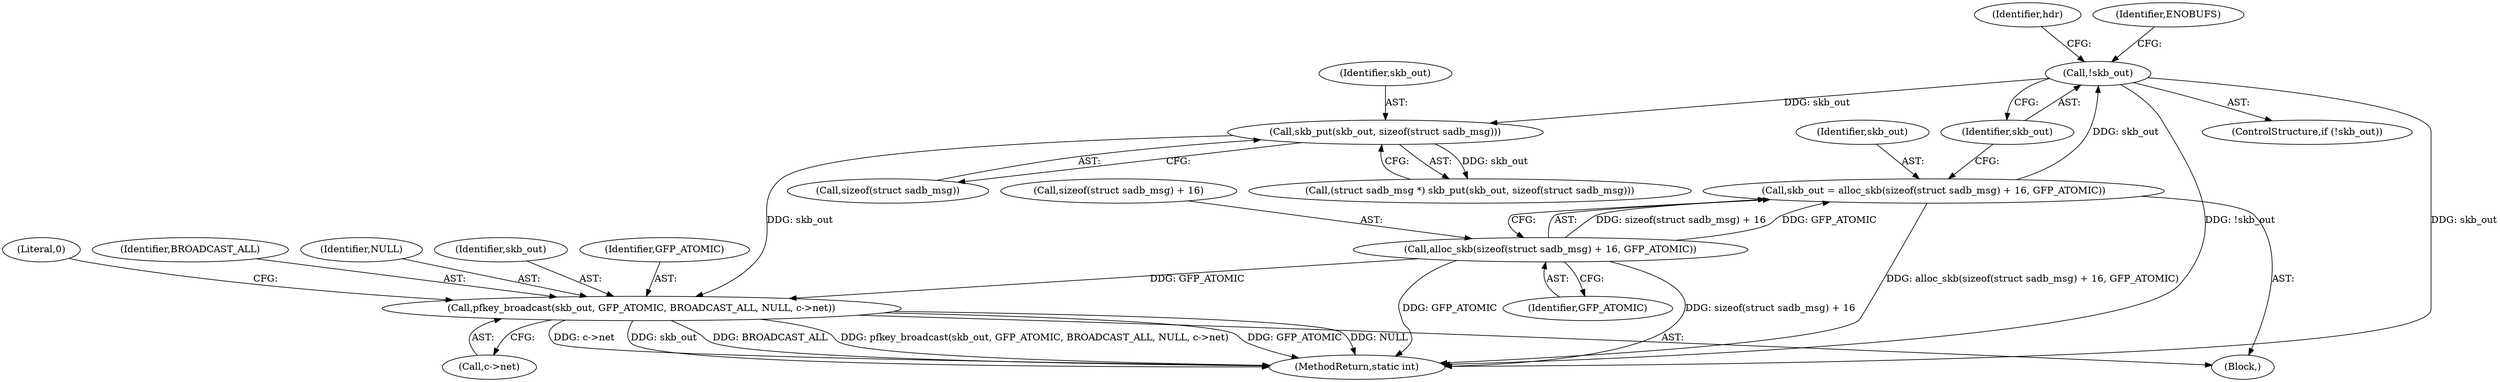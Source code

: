 digraph "0_linux_a5cc68f3d63306d0d288f31edfc2ae6ef8ecd887@pointer" {
"1000177" [label="(Call,pfkey_broadcast(skb_out, GFP_ATOMIC, BROADCAST_ALL, NULL, c->net))"];
"1000123" [label="(Call,skb_put(skb_out, sizeof(struct sadb_msg)))"];
"1000114" [label="(Call,!skb_out)"];
"1000105" [label="(Call,skb_out = alloc_skb(sizeof(struct sadb_msg) + 16, GFP_ATOMIC))"];
"1000107" [label="(Call,alloc_skb(sizeof(struct sadb_msg) + 16, GFP_ATOMIC))"];
"1000182" [label="(Call,c->net)"];
"1000186" [label="(Literal,0)"];
"1000177" [label="(Call,pfkey_broadcast(skb_out, GFP_ATOMIC, BROADCAST_ALL, NULL, c->net))"];
"1000180" [label="(Identifier,BROADCAST_ALL)"];
"1000181" [label="(Identifier,NULL)"];
"1000113" [label="(ControlStructure,if (!skb_out))"];
"1000120" [label="(Identifier,hdr)"];
"1000118" [label="(Identifier,ENOBUFS)"];
"1000108" [label="(Call,sizeof(struct sadb_msg) + 16)"];
"1000124" [label="(Identifier,skb_out)"];
"1000178" [label="(Identifier,skb_out)"];
"1000107" [label="(Call,alloc_skb(sizeof(struct sadb_msg) + 16, GFP_ATOMIC))"];
"1000187" [label="(MethodReturn,static int)"];
"1000125" [label="(Call,sizeof(struct sadb_msg))"];
"1000112" [label="(Identifier,GFP_ATOMIC)"];
"1000106" [label="(Identifier,skb_out)"];
"1000102" [label="(Block,)"];
"1000115" [label="(Identifier,skb_out)"];
"1000179" [label="(Identifier,GFP_ATOMIC)"];
"1000114" [label="(Call,!skb_out)"];
"1000105" [label="(Call,skb_out = alloc_skb(sizeof(struct sadb_msg) + 16, GFP_ATOMIC))"];
"1000121" [label="(Call,(struct sadb_msg *) skb_put(skb_out, sizeof(struct sadb_msg)))"];
"1000123" [label="(Call,skb_put(skb_out, sizeof(struct sadb_msg)))"];
"1000177" -> "1000102"  [label="AST: "];
"1000177" -> "1000182"  [label="CFG: "];
"1000178" -> "1000177"  [label="AST: "];
"1000179" -> "1000177"  [label="AST: "];
"1000180" -> "1000177"  [label="AST: "];
"1000181" -> "1000177"  [label="AST: "];
"1000182" -> "1000177"  [label="AST: "];
"1000186" -> "1000177"  [label="CFG: "];
"1000177" -> "1000187"  [label="DDG: GFP_ATOMIC"];
"1000177" -> "1000187"  [label="DDG: NULL"];
"1000177" -> "1000187"  [label="DDG: c->net"];
"1000177" -> "1000187"  [label="DDG: skb_out"];
"1000177" -> "1000187"  [label="DDG: BROADCAST_ALL"];
"1000177" -> "1000187"  [label="DDG: pfkey_broadcast(skb_out, GFP_ATOMIC, BROADCAST_ALL, NULL, c->net)"];
"1000123" -> "1000177"  [label="DDG: skb_out"];
"1000107" -> "1000177"  [label="DDG: GFP_ATOMIC"];
"1000123" -> "1000121"  [label="AST: "];
"1000123" -> "1000125"  [label="CFG: "];
"1000124" -> "1000123"  [label="AST: "];
"1000125" -> "1000123"  [label="AST: "];
"1000121" -> "1000123"  [label="CFG: "];
"1000123" -> "1000121"  [label="DDG: skb_out"];
"1000114" -> "1000123"  [label="DDG: skb_out"];
"1000114" -> "1000113"  [label="AST: "];
"1000114" -> "1000115"  [label="CFG: "];
"1000115" -> "1000114"  [label="AST: "];
"1000118" -> "1000114"  [label="CFG: "];
"1000120" -> "1000114"  [label="CFG: "];
"1000114" -> "1000187"  [label="DDG: !skb_out"];
"1000114" -> "1000187"  [label="DDG: skb_out"];
"1000105" -> "1000114"  [label="DDG: skb_out"];
"1000105" -> "1000102"  [label="AST: "];
"1000105" -> "1000107"  [label="CFG: "];
"1000106" -> "1000105"  [label="AST: "];
"1000107" -> "1000105"  [label="AST: "];
"1000115" -> "1000105"  [label="CFG: "];
"1000105" -> "1000187"  [label="DDG: alloc_skb(sizeof(struct sadb_msg) + 16, GFP_ATOMIC)"];
"1000107" -> "1000105"  [label="DDG: sizeof(struct sadb_msg) + 16"];
"1000107" -> "1000105"  [label="DDG: GFP_ATOMIC"];
"1000107" -> "1000112"  [label="CFG: "];
"1000108" -> "1000107"  [label="AST: "];
"1000112" -> "1000107"  [label="AST: "];
"1000107" -> "1000187"  [label="DDG: sizeof(struct sadb_msg) + 16"];
"1000107" -> "1000187"  [label="DDG: GFP_ATOMIC"];
}
